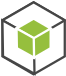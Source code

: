 <?xml version="1.0" encoding="UTF-8"?>
<dia:diagram xmlns:dia="http://www.lysator.liu.se/~alla/dia/">
  <dia:layer name="Fondo" visible="true" active="true">
    <dia:group>
      <dia:group>
        <dia:group>
          <dia:object type="Standard - Polygon" version="0" id="O0">
            <dia:attribute name="obj_pos">
              <dia:point val="2.499,4.3"/>
            </dia:attribute>
            <dia:attribute name="obj_bb">
              <dia:rectangle val="0.884,0.634;4.116,4.366"/>
            </dia:attribute>
            <dia:attribute name="poly_points">
              <dia:point val="2.499,4.3"/>
              <dia:point val="0.941,3.4"/>
              <dia:point val="0.941,1.599"/>
              <dia:point val="2.501,0.7"/>
              <dia:point val="4.059,1.601"/>
              <dia:point val="4.059,3.401"/>
            </dia:attribute>
            <dia:attribute name="line_color">
              <dia:color val="#464646"/>
            </dia:attribute>
            <dia:attribute name="line_width">
              <dia:real val="0.114"/>
            </dia:attribute>
            <dia:attribute name="show_background">
              <dia:boolean val="true"/>
            </dia:attribute>
          </dia:object>
          <dia:object type="Standard - Polygon" version="0" id="O1">
            <dia:attribute name="obj_pos">
              <dia:point val="0.942,1.599"/>
            </dia:attribute>
            <dia:attribute name="obj_bb">
              <dia:rectangle val="0.885,0.634;4.115,2.566"/>
            </dia:attribute>
            <dia:attribute name="poly_points">
              <dia:point val="0.942,1.599"/>
              <dia:point val="0.942,1.6"/>
              <dia:point val="2.499,2.5"/>
              <dia:point val="4.059,1.601"/>
              <dia:point val="4.059,1.6"/>
              <dia:point val="2.501,0.7"/>
            </dia:attribute>
            <dia:attribute name="line_color">
              <dia:color val="#464646"/>
            </dia:attribute>
            <dia:attribute name="line_width">
              <dia:real val="0.114"/>
            </dia:attribute>
            <dia:attribute name="show_background">
              <dia:boolean val="true"/>
            </dia:attribute>
          </dia:object>
          <dia:object type="Standard - Polygon" version="0" id="O2">
            <dia:attribute name="obj_pos">
              <dia:point val="0.941,1.6"/>
            </dia:attribute>
            <dia:attribute name="obj_bb">
              <dia:rectangle val="0.883,1.534;2.602,4.342"/>
            </dia:attribute>
            <dia:attribute name="poly_points">
              <dia:point val="0.941,1.6"/>
              <dia:point val="0.941,1.6"/>
              <dia:point val="0.971,3.399"/>
              <dia:point val="2.545,4.273"/>
              <dia:point val="2.545,4.273"/>
              <dia:point val="2.515,2.474"/>
            </dia:attribute>
            <dia:attribute name="line_color">
              <dia:color val="#464646"/>
            </dia:attribute>
            <dia:attribute name="line_width">
              <dia:real val="0.114"/>
            </dia:attribute>
            <dia:attribute name="show_background">
              <dia:boolean val="true"/>
            </dia:attribute>
          </dia:object>
        </dia:group>
        <dia:group>
          <dia:object type="Standard - Polygon" version="0" id="O3">
            <dia:attribute name="obj_pos">
              <dia:point val="2.5,3.484"/>
            </dia:attribute>
            <dia:attribute name="obj_bb">
              <dia:rectangle val="1.591,1.45;3.409,3.55"/>
            </dia:attribute>
            <dia:attribute name="poly_points">
              <dia:point val="2.5,3.484"/>
              <dia:point val="1.647,2.992"/>
              <dia:point val="1.648,2.008"/>
              <dia:point val="2.5,1.516"/>
              <dia:point val="3.353,2.008"/>
              <dia:point val="3.352,2.993"/>
            </dia:attribute>
            <dia:attribute name="line_color">
              <dia:color val="#ffffff"/>
            </dia:attribute>
            <dia:attribute name="line_width">
              <dia:real val="0.114"/>
            </dia:attribute>
            <dia:attribute name="inner_color">
              <dia:color val="#96bf3d"/>
            </dia:attribute>
            <dia:attribute name="show_background">
              <dia:boolean val="true"/>
            </dia:attribute>
          </dia:object>
          <dia:object type="Standard - Polygon" version="0" id="O4">
            <dia:attribute name="obj_pos">
              <dia:point val="1.648,2.008"/>
            </dia:attribute>
            <dia:attribute name="obj_bb">
              <dia:rectangle val="1.591,1.45;3.409,2.566"/>
            </dia:attribute>
            <dia:attribute name="poly_points">
              <dia:point val="1.648,2.008"/>
              <dia:point val="1.648,2.008"/>
              <dia:point val="2.5,2.5"/>
              <dia:point val="3.352,2.008"/>
              <dia:point val="3.352,2.008"/>
              <dia:point val="2.5,1.516"/>
            </dia:attribute>
            <dia:attribute name="line_color">
              <dia:color val="#ffffff"/>
            </dia:attribute>
            <dia:attribute name="line_width">
              <dia:real val="0.114"/>
            </dia:attribute>
            <dia:attribute name="inner_color">
              <dia:color val="#96bf3d"/>
            </dia:attribute>
            <dia:attribute name="show_background">
              <dia:boolean val="true"/>
            </dia:attribute>
          </dia:object>
          <dia:object type="Standard - Polygon" version="0" id="O5">
            <dia:attribute name="obj_pos">
              <dia:point val="1.648,2.008"/>
            </dia:attribute>
            <dia:attribute name="obj_bb">
              <dia:rectangle val="1.59,1.94;2.582,3.53"/>
            </dia:attribute>
            <dia:attribute name="poly_points">
              <dia:point val="1.648,2.008"/>
              <dia:point val="1.647,2.008"/>
              <dia:point val="1.664,2.992"/>
              <dia:point val="2.525,3.469"/>
              <dia:point val="2.525,3.469"/>
              <dia:point val="2.508,2.486"/>
            </dia:attribute>
            <dia:attribute name="line_color">
              <dia:color val="#ffffff"/>
            </dia:attribute>
            <dia:attribute name="line_width">
              <dia:real val="0.114"/>
            </dia:attribute>
            <dia:attribute name="inner_color">
              <dia:color val="#96bf3d"/>
            </dia:attribute>
            <dia:attribute name="show_background">
              <dia:boolean val="true"/>
            </dia:attribute>
          </dia:object>
        </dia:group>
      </dia:group>
    </dia:group>
  </dia:layer>
</dia:diagram>
